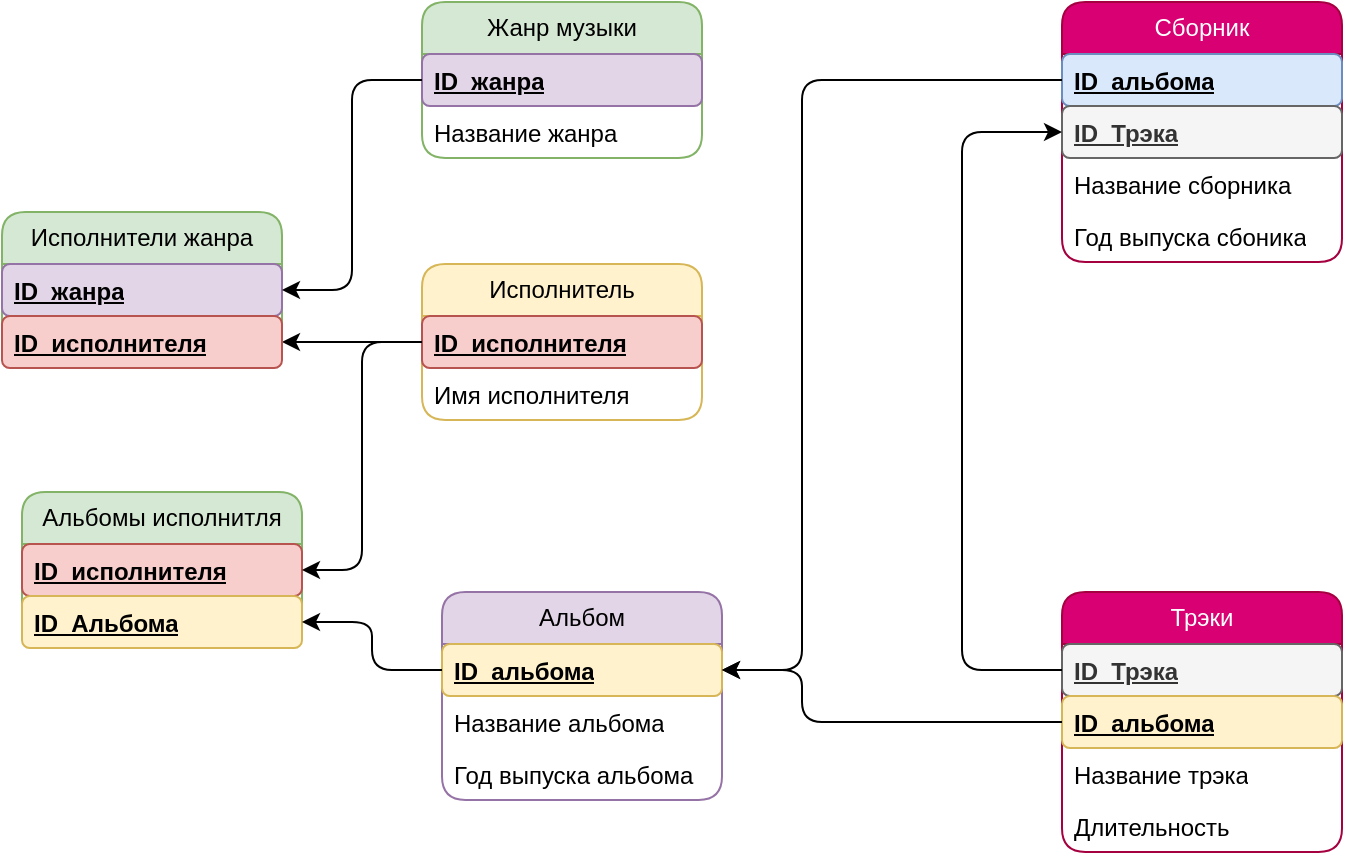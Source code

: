 <mxfile version="23.1.5" type="device">
  <diagram name="Page-1" id="c4acf3e9-155e-7222-9cf6-157b1a14988f">
    <mxGraphModel dx="880" dy="444" grid="1" gridSize="10" guides="1" tooltips="1" connect="1" arrows="1" fold="1" page="1" pageScale="1" pageWidth="850" pageHeight="1100" background="none" math="0" shadow="0">
      <root>
        <mxCell id="0" />
        <mxCell id="1" parent="0" />
        <mxCell id="1-_jkfvhQH5Qh27fas4j-5" value="Жанр музыки" style="swimlane;fontStyle=0;childLayout=stackLayout;horizontal=1;startSize=26;fillColor=#d5e8d4;horizontalStack=0;resizeParent=1;resizeParentMax=0;resizeLast=0;collapsible=1;marginBottom=0;whiteSpace=wrap;html=1;strokeColor=#82b366;rounded=1;" parent="1" vertex="1">
          <mxGeometry x="230" y="25" width="140" height="78" as="geometry" />
        </mxCell>
        <mxCell id="1-_jkfvhQH5Qh27fas4j-7" value="&lt;b&gt;&lt;u&gt;ID_жанра&lt;/u&gt;&lt;/b&gt;" style="text;strokeColor=#9673a6;fillColor=#e1d5e7;align=left;verticalAlign=top;spacingLeft=4;spacingRight=4;overflow=hidden;rotatable=0;points=[[0,0.5],[1,0.5]];portConstraint=eastwest;whiteSpace=wrap;html=1;rounded=1;" parent="1-_jkfvhQH5Qh27fas4j-5" vertex="1">
          <mxGeometry y="26" width="140" height="26" as="geometry" />
        </mxCell>
        <mxCell id="1-_jkfvhQH5Qh27fas4j-28" value="Название жанра" style="text;strokeColor=none;fillColor=none;align=left;verticalAlign=top;spacingLeft=4;spacingRight=4;overflow=hidden;rotatable=0;points=[[0,0.5],[1,0.5]];portConstraint=eastwest;whiteSpace=wrap;html=1;rounded=1;" parent="1-_jkfvhQH5Qh27fas4j-5" vertex="1">
          <mxGeometry y="52" width="140" height="26" as="geometry" />
        </mxCell>
        <mxCell id="1-_jkfvhQH5Qh27fas4j-9" value="Исполнитель" style="swimlane;fontStyle=0;childLayout=stackLayout;horizontal=1;startSize=26;fillColor=#fff2cc;horizontalStack=0;resizeParent=1;resizeParentMax=0;resizeLast=0;collapsible=1;marginBottom=0;whiteSpace=wrap;html=1;strokeColor=#d6b656;rounded=1;" parent="1" vertex="1">
          <mxGeometry x="230" y="156" width="140" height="78" as="geometry" />
        </mxCell>
        <mxCell id="1-_jkfvhQH5Qh27fas4j-10" value="&lt;b&gt;&lt;u&gt;ID_исполнителя&lt;/u&gt;&lt;/b&gt;" style="text;strokeColor=#b85450;fillColor=#f8cecc;align=left;verticalAlign=top;spacingLeft=4;spacingRight=4;overflow=hidden;rotatable=0;points=[[0,0.5],[1,0.5]];portConstraint=eastwest;whiteSpace=wrap;html=1;rounded=1;" parent="1-_jkfvhQH5Qh27fas4j-9" vertex="1">
          <mxGeometry y="26" width="140" height="26" as="geometry" />
        </mxCell>
        <mxCell id="1-_jkfvhQH5Qh27fas4j-29" value="Имя исполнителя" style="text;strokeColor=none;fillColor=none;align=left;verticalAlign=top;spacingLeft=4;spacingRight=4;overflow=hidden;rotatable=0;points=[[0,0.5],[1,0.5]];portConstraint=eastwest;whiteSpace=wrap;html=1;rounded=1;" parent="1-_jkfvhQH5Qh27fas4j-9" vertex="1">
          <mxGeometry y="52" width="140" height="26" as="geometry" />
        </mxCell>
        <mxCell id="1-_jkfvhQH5Qh27fas4j-18" value="Альбом" style="swimlane;fontStyle=0;childLayout=stackLayout;horizontal=1;startSize=26;fillColor=#e1d5e7;horizontalStack=0;resizeParent=1;resizeParentMax=0;resizeLast=0;collapsible=1;marginBottom=0;whiteSpace=wrap;html=1;strokeColor=#9673a6;rounded=1;" parent="1" vertex="1">
          <mxGeometry x="240" y="320" width="140" height="104" as="geometry" />
        </mxCell>
        <mxCell id="1-_jkfvhQH5Qh27fas4j-24" value="&lt;b&gt;&lt;u&gt;ID_альбома&lt;/u&gt;&lt;/b&gt;" style="text;strokeColor=#d6b656;fillColor=#fff2cc;align=left;verticalAlign=top;spacingLeft=4;spacingRight=4;overflow=hidden;rotatable=0;points=[[0,0.5],[1,0.5]];portConstraint=eastwest;whiteSpace=wrap;html=1;rounded=1;" parent="1-_jkfvhQH5Qh27fas4j-18" vertex="1">
          <mxGeometry y="26" width="140" height="26" as="geometry" />
        </mxCell>
        <mxCell id="1-_jkfvhQH5Qh27fas4j-30" value="Название альбома" style="text;strokeColor=none;fillColor=none;align=left;verticalAlign=top;spacingLeft=4;spacingRight=4;overflow=hidden;rotatable=0;points=[[0,0.5],[1,0.5]];portConstraint=eastwest;whiteSpace=wrap;html=1;rounded=1;" parent="1-_jkfvhQH5Qh27fas4j-18" vertex="1">
          <mxGeometry y="52" width="140" height="26" as="geometry" />
        </mxCell>
        <mxCell id="1-_jkfvhQH5Qh27fas4j-31" value="Год выпуска альбома" style="text;strokeColor=none;fillColor=none;align=left;verticalAlign=top;spacingLeft=4;spacingRight=4;overflow=hidden;rotatable=0;points=[[0,0.5],[1,0.5]];portConstraint=eastwest;whiteSpace=wrap;html=1;rounded=1;" parent="1-_jkfvhQH5Qh27fas4j-18" vertex="1">
          <mxGeometry y="78" width="140" height="26" as="geometry" />
        </mxCell>
        <mxCell id="1-_jkfvhQH5Qh27fas4j-25" value="Трэки" style="swimlane;fontStyle=0;childLayout=stackLayout;horizontal=1;startSize=26;fillColor=#d80073;horizontalStack=0;resizeParent=1;resizeParentMax=0;resizeLast=0;collapsible=1;marginBottom=0;whiteSpace=wrap;html=1;strokeColor=#A50040;fontColor=#ffffff;rounded=1;" parent="1" vertex="1">
          <mxGeometry x="550" y="320" width="140" height="130" as="geometry" />
        </mxCell>
        <mxCell id="1-_jkfvhQH5Qh27fas4j-27" value="&lt;b&gt;&lt;u&gt;ID_Трэка&lt;/u&gt;&lt;/b&gt;" style="text;strokeColor=#666666;fillColor=#f5f5f5;align=left;verticalAlign=top;spacingLeft=4;spacingRight=4;overflow=hidden;rotatable=0;points=[[0,0.5],[1,0.5]];portConstraint=eastwest;whiteSpace=wrap;html=1;rounded=1;fontColor=#333333;" parent="1-_jkfvhQH5Qh27fas4j-25" vertex="1">
          <mxGeometry y="26" width="140" height="26" as="geometry" />
        </mxCell>
        <mxCell id="1-_jkfvhQH5Qh27fas4j-26" value="&lt;b&gt;&lt;u&gt;ID_альбома&lt;/u&gt;&lt;/b&gt;" style="text;strokeColor=#d6b656;fillColor=#fff2cc;align=left;verticalAlign=top;spacingLeft=4;spacingRight=4;overflow=hidden;rotatable=0;points=[[0,0.5],[1,0.5]];portConstraint=eastwest;whiteSpace=wrap;html=1;rounded=1;" parent="1-_jkfvhQH5Qh27fas4j-25" vertex="1">
          <mxGeometry y="52" width="140" height="26" as="geometry" />
        </mxCell>
        <mxCell id="1-_jkfvhQH5Qh27fas4j-32" value="Название трэка" style="text;strokeColor=none;fillColor=none;align=left;verticalAlign=top;spacingLeft=4;spacingRight=4;overflow=hidden;rotatable=0;points=[[0,0.5],[1,0.5]];portConstraint=eastwest;whiteSpace=wrap;html=1;rounded=1;" parent="1-_jkfvhQH5Qh27fas4j-25" vertex="1">
          <mxGeometry y="78" width="140" height="26" as="geometry" />
        </mxCell>
        <mxCell id="1-_jkfvhQH5Qh27fas4j-33" value="Длительность" style="text;strokeColor=none;fillColor=none;align=left;verticalAlign=top;spacingLeft=4;spacingRight=4;overflow=hidden;rotatable=0;points=[[0,0.5],[1,0.5]];portConstraint=eastwest;whiteSpace=wrap;html=1;rounded=1;" parent="1-_jkfvhQH5Qh27fas4j-25" vertex="1">
          <mxGeometry y="104" width="140" height="26" as="geometry" />
        </mxCell>
        <mxCell id="1-_jkfvhQH5Qh27fas4j-37" style="edgeStyle=orthogonalEdgeStyle;rounded=1;orthogonalLoop=1;jettySize=auto;html=1;entryX=1;entryY=0.5;entryDx=0;entryDy=0;exitX=0;exitY=0.5;exitDx=0;exitDy=0;" parent="1" source="1-_jkfvhQH5Qh27fas4j-10" target="TVBrPlGbBszZQYqSE3XN-4" edge="1">
          <mxGeometry relative="1" as="geometry">
            <mxPoint x="220" y="299" as="sourcePoint" />
          </mxGeometry>
        </mxCell>
        <mxCell id="TVBrPlGbBszZQYqSE3XN-1" value="Исполнители жанра" style="swimlane;fontStyle=0;childLayout=stackLayout;horizontal=1;startSize=26;fillColor=#d5e8d4;horizontalStack=0;resizeParent=1;resizeParentMax=0;resizeLast=0;collapsible=1;marginBottom=0;whiteSpace=wrap;html=1;strokeColor=#82b366;rounded=1;" vertex="1" parent="1">
          <mxGeometry x="20" y="130" width="140" height="78" as="geometry" />
        </mxCell>
        <mxCell id="TVBrPlGbBszZQYqSE3XN-2" value="&lt;b&gt;&lt;u&gt;ID_жанра&lt;/u&gt;&lt;/b&gt;" style="text;strokeColor=#9673a6;fillColor=#e1d5e7;align=left;verticalAlign=top;spacingLeft=4;spacingRight=4;overflow=hidden;rotatable=0;points=[[0,0.5],[1,0.5]];portConstraint=eastwest;whiteSpace=wrap;html=1;rounded=1;" vertex="1" parent="TVBrPlGbBszZQYqSE3XN-1">
          <mxGeometry y="26" width="140" height="26" as="geometry" />
        </mxCell>
        <mxCell id="TVBrPlGbBszZQYqSE3XN-4" value="&lt;b&gt;&lt;u&gt;ID_исполнителя&lt;/u&gt;&lt;/b&gt;" style="text;strokeColor=#b85450;fillColor=#f8cecc;align=left;verticalAlign=top;spacingLeft=4;spacingRight=4;overflow=hidden;rotatable=0;points=[[0,0.5],[1,0.5]];portConstraint=eastwest;whiteSpace=wrap;html=1;rounded=1;" vertex="1" parent="TVBrPlGbBszZQYqSE3XN-1">
          <mxGeometry y="52" width="140" height="26" as="geometry" />
        </mxCell>
        <mxCell id="TVBrPlGbBszZQYqSE3XN-6" style="edgeStyle=orthogonalEdgeStyle;rounded=1;orthogonalLoop=1;jettySize=auto;html=1;exitX=0;exitY=0.5;exitDx=0;exitDy=0;entryX=1;entryY=0.5;entryDx=0;entryDy=0;curved=0;" edge="1" parent="1" source="1-_jkfvhQH5Qh27fas4j-7" target="TVBrPlGbBszZQYqSE3XN-2">
          <mxGeometry relative="1" as="geometry" />
        </mxCell>
        <mxCell id="TVBrPlGbBszZQYqSE3XN-7" value="Альбомы исполнитля" style="swimlane;fontStyle=0;childLayout=stackLayout;horizontal=1;startSize=26;fillColor=#d5e8d4;horizontalStack=0;resizeParent=1;resizeParentMax=0;resizeLast=0;collapsible=1;marginBottom=0;whiteSpace=wrap;html=1;strokeColor=#82b366;rounded=1;" vertex="1" parent="1">
          <mxGeometry x="30" y="270" width="140" height="78" as="geometry" />
        </mxCell>
        <mxCell id="TVBrPlGbBszZQYqSE3XN-9" value="&lt;b&gt;&lt;u&gt;ID_исполнителя&lt;/u&gt;&lt;/b&gt;" style="text;strokeColor=#b85450;fillColor=#f8cecc;align=left;verticalAlign=top;spacingLeft=4;spacingRight=4;overflow=hidden;rotatable=0;points=[[0,0.5],[1,0.5]];portConstraint=eastwest;whiteSpace=wrap;html=1;rounded=1;" vertex="1" parent="TVBrPlGbBszZQYqSE3XN-7">
          <mxGeometry y="26" width="140" height="26" as="geometry" />
        </mxCell>
        <mxCell id="TVBrPlGbBszZQYqSE3XN-8" value="&lt;b&gt;&lt;u&gt;ID_Альбома&lt;/u&gt;&lt;/b&gt;" style="text;strokeColor=#d6b656;fillColor=#fff2cc;align=left;verticalAlign=top;spacingLeft=4;spacingRight=4;overflow=hidden;rotatable=0;points=[[0,0.5],[1,0.5]];portConstraint=eastwest;whiteSpace=wrap;html=1;rounded=1;" vertex="1" parent="TVBrPlGbBszZQYqSE3XN-7">
          <mxGeometry y="52" width="140" height="26" as="geometry" />
        </mxCell>
        <mxCell id="TVBrPlGbBszZQYqSE3XN-10" style="edgeStyle=orthogonalEdgeStyle;rounded=1;orthogonalLoop=1;jettySize=auto;html=1;exitX=0;exitY=0.5;exitDx=0;exitDy=0;entryX=1;entryY=0.5;entryDx=0;entryDy=0;curved=0;" edge="1" parent="1" source="1-_jkfvhQH5Qh27fas4j-10" target="TVBrPlGbBszZQYqSE3XN-9">
          <mxGeometry relative="1" as="geometry">
            <Array as="points">
              <mxPoint x="200" y="195" />
              <mxPoint x="200" y="309" />
            </Array>
          </mxGeometry>
        </mxCell>
        <mxCell id="TVBrPlGbBszZQYqSE3XN-11" style="edgeStyle=orthogonalEdgeStyle;rounded=1;orthogonalLoop=1;jettySize=auto;html=1;exitX=0;exitY=0.5;exitDx=0;exitDy=0;entryX=1;entryY=0.5;entryDx=0;entryDy=0;curved=0;" edge="1" parent="1" source="1-_jkfvhQH5Qh27fas4j-24" target="TVBrPlGbBszZQYqSE3XN-8">
          <mxGeometry relative="1" as="geometry" />
        </mxCell>
        <mxCell id="TVBrPlGbBszZQYqSE3XN-12" value="Сборник" style="swimlane;fontStyle=0;childLayout=stackLayout;horizontal=1;startSize=26;fillColor=#d80073;horizontalStack=0;resizeParent=1;resizeParentMax=0;resizeLast=0;collapsible=1;marginBottom=0;whiteSpace=wrap;html=1;strokeColor=#A50040;fontColor=#ffffff;rounded=1;" vertex="1" parent="1">
          <mxGeometry x="550" y="25" width="140" height="130" as="geometry" />
        </mxCell>
        <mxCell id="TVBrPlGbBszZQYqSE3XN-13" value="&lt;b&gt;&lt;u&gt;ID_альбома&lt;/u&gt;&lt;/b&gt;" style="text;strokeColor=#6c8ebf;fillColor=#dae8fc;align=left;verticalAlign=top;spacingLeft=4;spacingRight=4;overflow=hidden;rotatable=0;points=[[0,0.5],[1,0.5]];portConstraint=eastwest;whiteSpace=wrap;html=1;rounded=1;" vertex="1" parent="TVBrPlGbBszZQYqSE3XN-12">
          <mxGeometry y="26" width="140" height="26" as="geometry" />
        </mxCell>
        <mxCell id="TVBrPlGbBszZQYqSE3XN-14" value="&lt;b&gt;&lt;u&gt;ID_Трэка&lt;/u&gt;&lt;/b&gt;" style="text;align=left;verticalAlign=top;spacingLeft=4;spacingRight=4;overflow=hidden;rotatable=0;points=[[0,0.5],[1,0.5]];portConstraint=eastwest;whiteSpace=wrap;html=1;rounded=1;fillColor=#f5f5f5;fontColor=#333333;strokeColor=#666666;" vertex="1" parent="TVBrPlGbBszZQYqSE3XN-12">
          <mxGeometry y="52" width="140" height="26" as="geometry" />
        </mxCell>
        <mxCell id="TVBrPlGbBszZQYqSE3XN-15" value="Название сборника" style="text;strokeColor=none;fillColor=none;align=left;verticalAlign=top;spacingLeft=4;spacingRight=4;overflow=hidden;rotatable=0;points=[[0,0.5],[1,0.5]];portConstraint=eastwest;whiteSpace=wrap;html=1;rounded=1;" vertex="1" parent="TVBrPlGbBszZQYqSE3XN-12">
          <mxGeometry y="78" width="140" height="26" as="geometry" />
        </mxCell>
        <mxCell id="TVBrPlGbBszZQYqSE3XN-16" value="Год выпуска сбоника" style="text;strokeColor=none;fillColor=none;align=left;verticalAlign=top;spacingLeft=4;spacingRight=4;overflow=hidden;rotatable=0;points=[[0,0.5],[1,0.5]];portConstraint=eastwest;whiteSpace=wrap;html=1;rounded=1;" vertex="1" parent="TVBrPlGbBszZQYqSE3XN-12">
          <mxGeometry y="104" width="140" height="26" as="geometry" />
        </mxCell>
        <mxCell id="TVBrPlGbBszZQYqSE3XN-17" style="edgeStyle=orthogonalEdgeStyle;rounded=1;orthogonalLoop=1;jettySize=auto;html=1;exitX=0;exitY=0.5;exitDx=0;exitDy=0;entryX=1;entryY=0.5;entryDx=0;entryDy=0;curved=0;" edge="1" parent="1" source="1-_jkfvhQH5Qh27fas4j-26" target="1-_jkfvhQH5Qh27fas4j-24">
          <mxGeometry relative="1" as="geometry">
            <Array as="points">
              <mxPoint x="420" y="385" />
              <mxPoint x="420" y="359" />
            </Array>
          </mxGeometry>
        </mxCell>
        <mxCell id="TVBrPlGbBszZQYqSE3XN-18" style="edgeStyle=orthogonalEdgeStyle;rounded=1;orthogonalLoop=1;jettySize=auto;html=1;exitX=0;exitY=0.5;exitDx=0;exitDy=0;entryX=1;entryY=0.5;entryDx=0;entryDy=0;curved=0;" edge="1" parent="1" source="TVBrPlGbBszZQYqSE3XN-13" target="1-_jkfvhQH5Qh27fas4j-24">
          <mxGeometry relative="1" as="geometry">
            <Array as="points">
              <mxPoint x="420" y="64" />
              <mxPoint x="420" y="359" />
            </Array>
          </mxGeometry>
        </mxCell>
        <mxCell id="TVBrPlGbBszZQYqSE3XN-21" style="rounded=1;orthogonalLoop=1;jettySize=auto;html=1;exitX=0;exitY=0.5;exitDx=0;exitDy=0;entryX=0;entryY=0.5;entryDx=0;entryDy=0;edgeStyle=orthogonalEdgeStyle;elbow=vertical;" edge="1" parent="1" source="1-_jkfvhQH5Qh27fas4j-27" target="TVBrPlGbBszZQYqSE3XN-12">
          <mxGeometry relative="1" as="geometry">
            <Array as="points">
              <mxPoint x="500" y="359" />
              <mxPoint x="500" y="90" />
            </Array>
          </mxGeometry>
        </mxCell>
      </root>
    </mxGraphModel>
  </diagram>
</mxfile>
